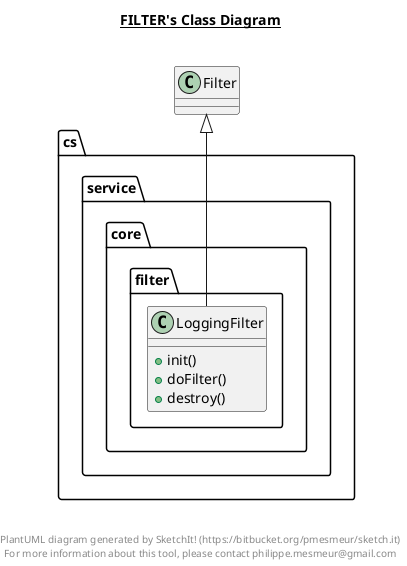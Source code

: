 @startuml

title __FILTER's Class Diagram__\n

  package cs.service.core {
    package cs.service.core.filter {
      class LoggingFilter {
          + init()
          + doFilter()
          + destroy()
      }
    }
  }
  

  LoggingFilter -up-|> Filter


right footer


PlantUML diagram generated by SketchIt! (https://bitbucket.org/pmesmeur/sketch.it)
For more information about this tool, please contact philippe.mesmeur@gmail.com
endfooter

@enduml
